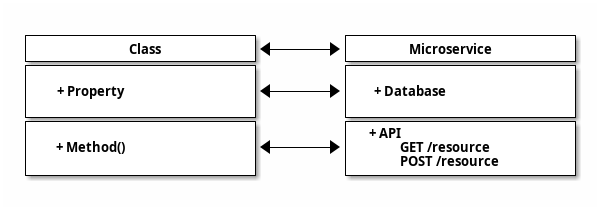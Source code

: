 @startuml

@startditaa
+----------------------+        +----------------------+
|         Class        |<------>|    Microservice      |
+----------------------+        +----------------------+
|                      |        |                      |
| + Property           |<------>| + Database           |
|                      |        |                      |
+----------------------+        +----------------------+
|                      |        | + API                |
| + Method()           |<------>|   + GET /resource    |
|                      |        |   + POST /resource   |
+----------------------+        +----------------------+
@endditaa

@enduml